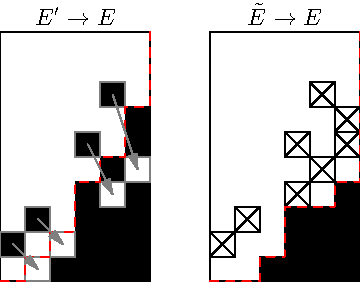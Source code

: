 size(2.5inch);

int R = 10;
int C = 6;
real cell_w = 1;
real cell_h = 1;
real figintvl = 1.4 * C * cell_w;

path cell = scale(cell_w, cell_h) * unitsquare;
path box = scale(C, R) * cell;

void draw_nested(int[] Xs, int[] Ys, transform t) {
  filldraw(t * box, white);
  assert(Xs.length == Ys.length);
  assert(Xs[0] == 0 && Xs[Xs.length-1] == C);
  assert(Ys[0] == 0 && Ys[Ys.length-1] == R);
  path boundary = (0, 0);
  for (int i = 1; i < Xs.length; ++i) {
    boundary = boundary -- (Xs[i] * cell_w, Ys[i-1] * cell_h) -- (Xs[i] * cell_w, Ys[i] * cell_h);
  }
  path no_link_region = boundary -- (C * cell_w, 0) -- cycle;
  fill(t * no_link_region);
}

void draw_nested_boundary(int[] Xs, int[] Ys, transform t) {
  path boundary = (0, 0);
  for (int i = 1; i < Xs.length; ++i) {
    boundary = boundary -- (Xs[i] * cell_w, Ys[i-1] * cell_h) -- (Xs[i] * cell_w, Ys[i] * cell_h);
  }
  draw(t * boundary, red+dashed);
}

struct Movement {
  pair begin, end;
  void operator init(pair begin, pair end) {
    this.begin = begin;
    this.end = end;
  }
}

void draw_move_cell(Movement movement, transform t) {
  filldraw(t * shift(scale(cell_w, cell_h) * movement.begin) * cell, drawpen=gray);
  filldraw(t * shift(scale(cell_w, cell_h) * movement.end) * cell, white, gray);
}

void draw_movement_arrow(Movement movement, transform t) {
  draw(t * scale(cell_w, cell_h) * (shift(0.5, 0.5) * movement.begin -- shift(0.5, 0.5) * movement.end), gray, Arrow);
}

int[] Xp = {0, 1, 2, 3, 4, 5, 6};
int[] Yp = {0, 1, 2, 4, 5, 7, 10};
Movement[] movements = {Movement((1, 2), (2, 1)), Movement((0, 1), (1, 0)), Movement((3, 5), (4, 3)), Movement((4, 7), (5, 4))};
draw_nested(Xp, Yp, identity);
for (Movement movement : movements) {
  draw_move_cell(movement, identity);
}
draw_nested_boundary(Xp, Yp, identity);
for (Movement movement : movements) {
  draw_movement_arrow(movement, identity);
}

void draw_deleted_cell(pair deleted, transform t) {
  draw(t * shift(scale(cell_w, cell_h) * deleted) * cell);
  draw(t * scale(cell_w, cell_h) * (deleted -- shift(1, 1) * deleted));
  draw(t * scale(cell_w, cell_h) * (shift(1, 0) * deleted -- shift(0, 1) * deleted));
}

int[] Xtilde = {0, 2, 3, 5, 6};
int[] Ytilde = {0, 1, 3, 4, 10};
pair[] deleted_cells = {(0, 1), (1, 2), (3, 3), (3, 5), (4, 4), (4, 7), (5, 5), (5, 6)};
draw_nested(Xtilde, Ytilde, shift(figintvl, 0));
for (pair deleted : deleted_cells) {
  draw_deleted_cell(deleted, shift(figintvl, 0));
}
draw_nested_boundary(Xtilde, Ytilde, shift(figintvl, 0));

label("$E' \to E$", (0.5 * C * cell_w, R * cell_h), N);
label("$\tilde E \to E$", (figintvl + 0.5 * C * cell_w, R * cell_h), N);